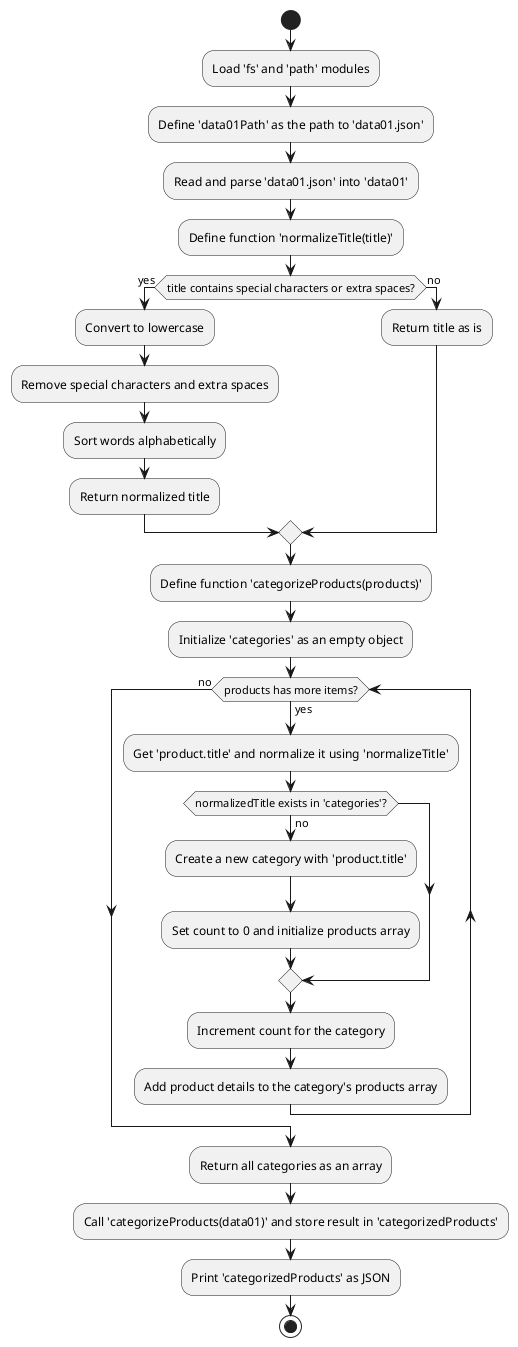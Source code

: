 @startuml "Code Challenge Categorização"
start

:Load 'fs' and 'path' modules;
:Define 'data01Path' as the path to 'data01.json';
:Read and parse 'data01.json' into 'data01';

:Define function 'normalizeTitle(title)';
if (title contains special characters or extra spaces?) then (yes)
  :Convert to lowercase;
  :Remove special characters and extra spaces;
  :Sort words alphabetically;
  :Return normalized title;
else (no)
  :Return title as is;
endif

:Define function 'categorizeProducts(products)';
:Initialize 'categories' as an empty object;

while (products has more items?) is (yes)
  :Get 'product.title' and normalize it using 'normalizeTitle';
  if (normalizedTitle exists in 'categories'?) then (no)
    :Create a new category with 'product.title';
    :Set count to 0 and initialize products array;
  endif
  :Increment count for the category;
  :Add product details to the category's products array;
endwhile (no)

:Return all categories as an array;

:Call 'categorizeProducts(data01)' and store result in 'categorizedProducts';
:Print 'categorizedProducts' as JSON;

stop
@enduml